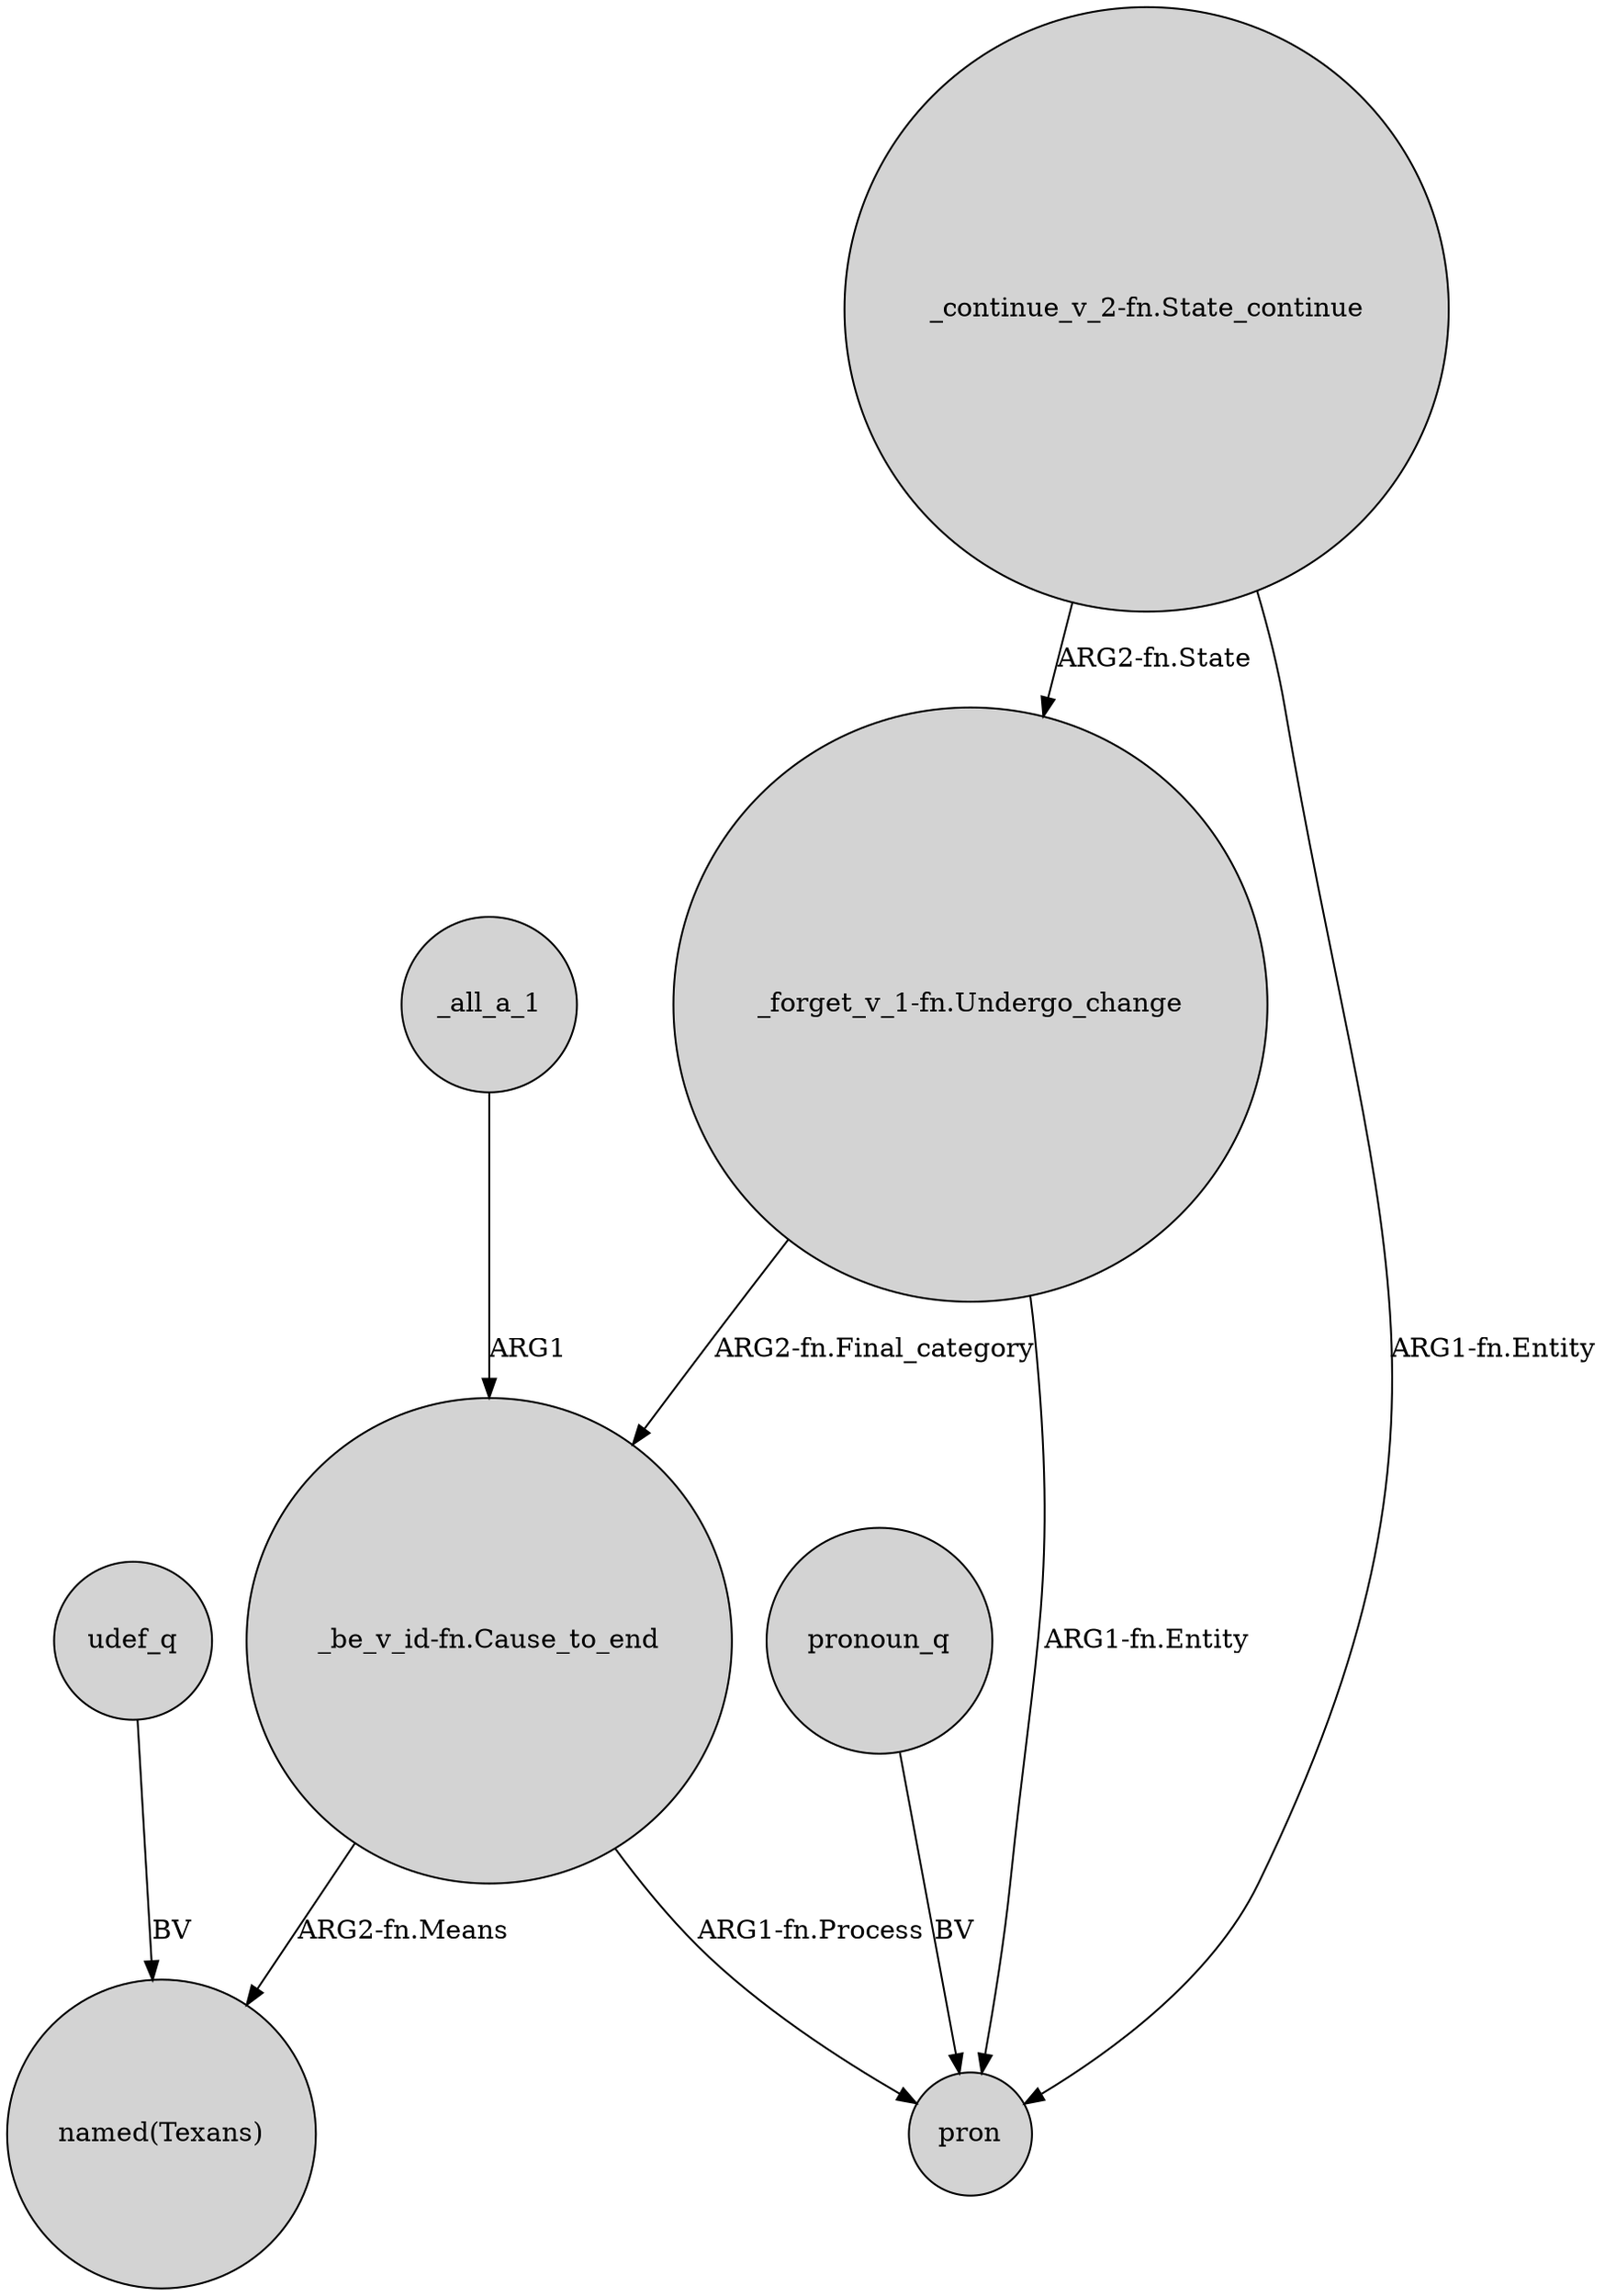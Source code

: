 digraph {
	node [shape=circle style=filled]
	"_continue_v_2-fn.State_continue" -> "_forget_v_1-fn.Undergo_change" [label="ARG2-fn.State"]
	udef_q -> "named(Texans)" [label=BV]
	"_be_v_id-fn.Cause_to_end" -> "named(Texans)" [label="ARG2-fn.Means"]
	"_continue_v_2-fn.State_continue" -> pron [label="ARG1-fn.Entity"]
	pronoun_q -> pron [label=BV]
	"_forget_v_1-fn.Undergo_change" -> pron [label="ARG1-fn.Entity"]
	"_be_v_id-fn.Cause_to_end" -> pron [label="ARG1-fn.Process"]
	_all_a_1 -> "_be_v_id-fn.Cause_to_end" [label=ARG1]
	"_forget_v_1-fn.Undergo_change" -> "_be_v_id-fn.Cause_to_end" [label="ARG2-fn.Final_category"]
}
